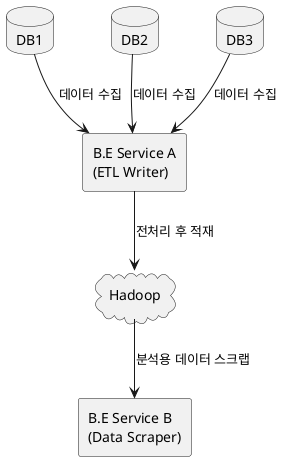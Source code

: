 @startuml
database "DB1" as DB1
database "DB2" as DB2
database "DB3" as DB3

rectangle "B.E Service A\n(ETL Writer)" as BE_A
rectangle "B.E Service B\n(Data Scraper)" as BE_B
cloud "Hadoop" as Hadoop

DB1 --> BE_A : 데이터 수집
DB2 --> BE_A : 데이터 수집
DB3 --> BE_A : 데이터 수집

BE_A --> Hadoop : 전처리 후 적재
Hadoop --> BE_B : 분석용 데이터 스크랩

@enduml